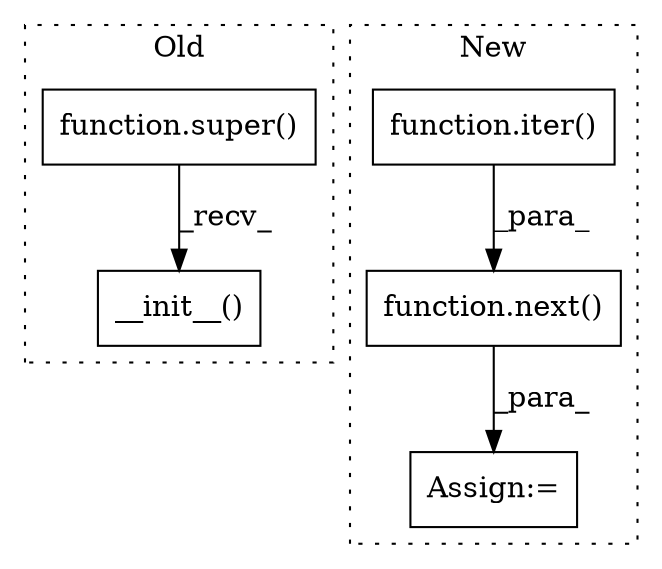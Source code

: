 digraph G {
subgraph cluster0 {
1 [label="__init__()" a="75" s="3694" l="98" shape="box"];
3 [label="function.super()" a="75" s="3694,3722" l="6,1" shape="box"];
label = "Old";
style="dotted";
}
subgraph cluster1 {
2 [label="function.next()" a="75" s="3947,3964" l="5,1" shape="box"];
4 [label="function.iter()" a="75" s="3952,3963" l="5,1" shape="box"];
5 [label="Assign:=" a="68" s="3935" l="12" shape="box"];
label = "New";
style="dotted";
}
2 -> 5 [label="_para_"];
3 -> 1 [label="_recv_"];
4 -> 2 [label="_para_"];
}